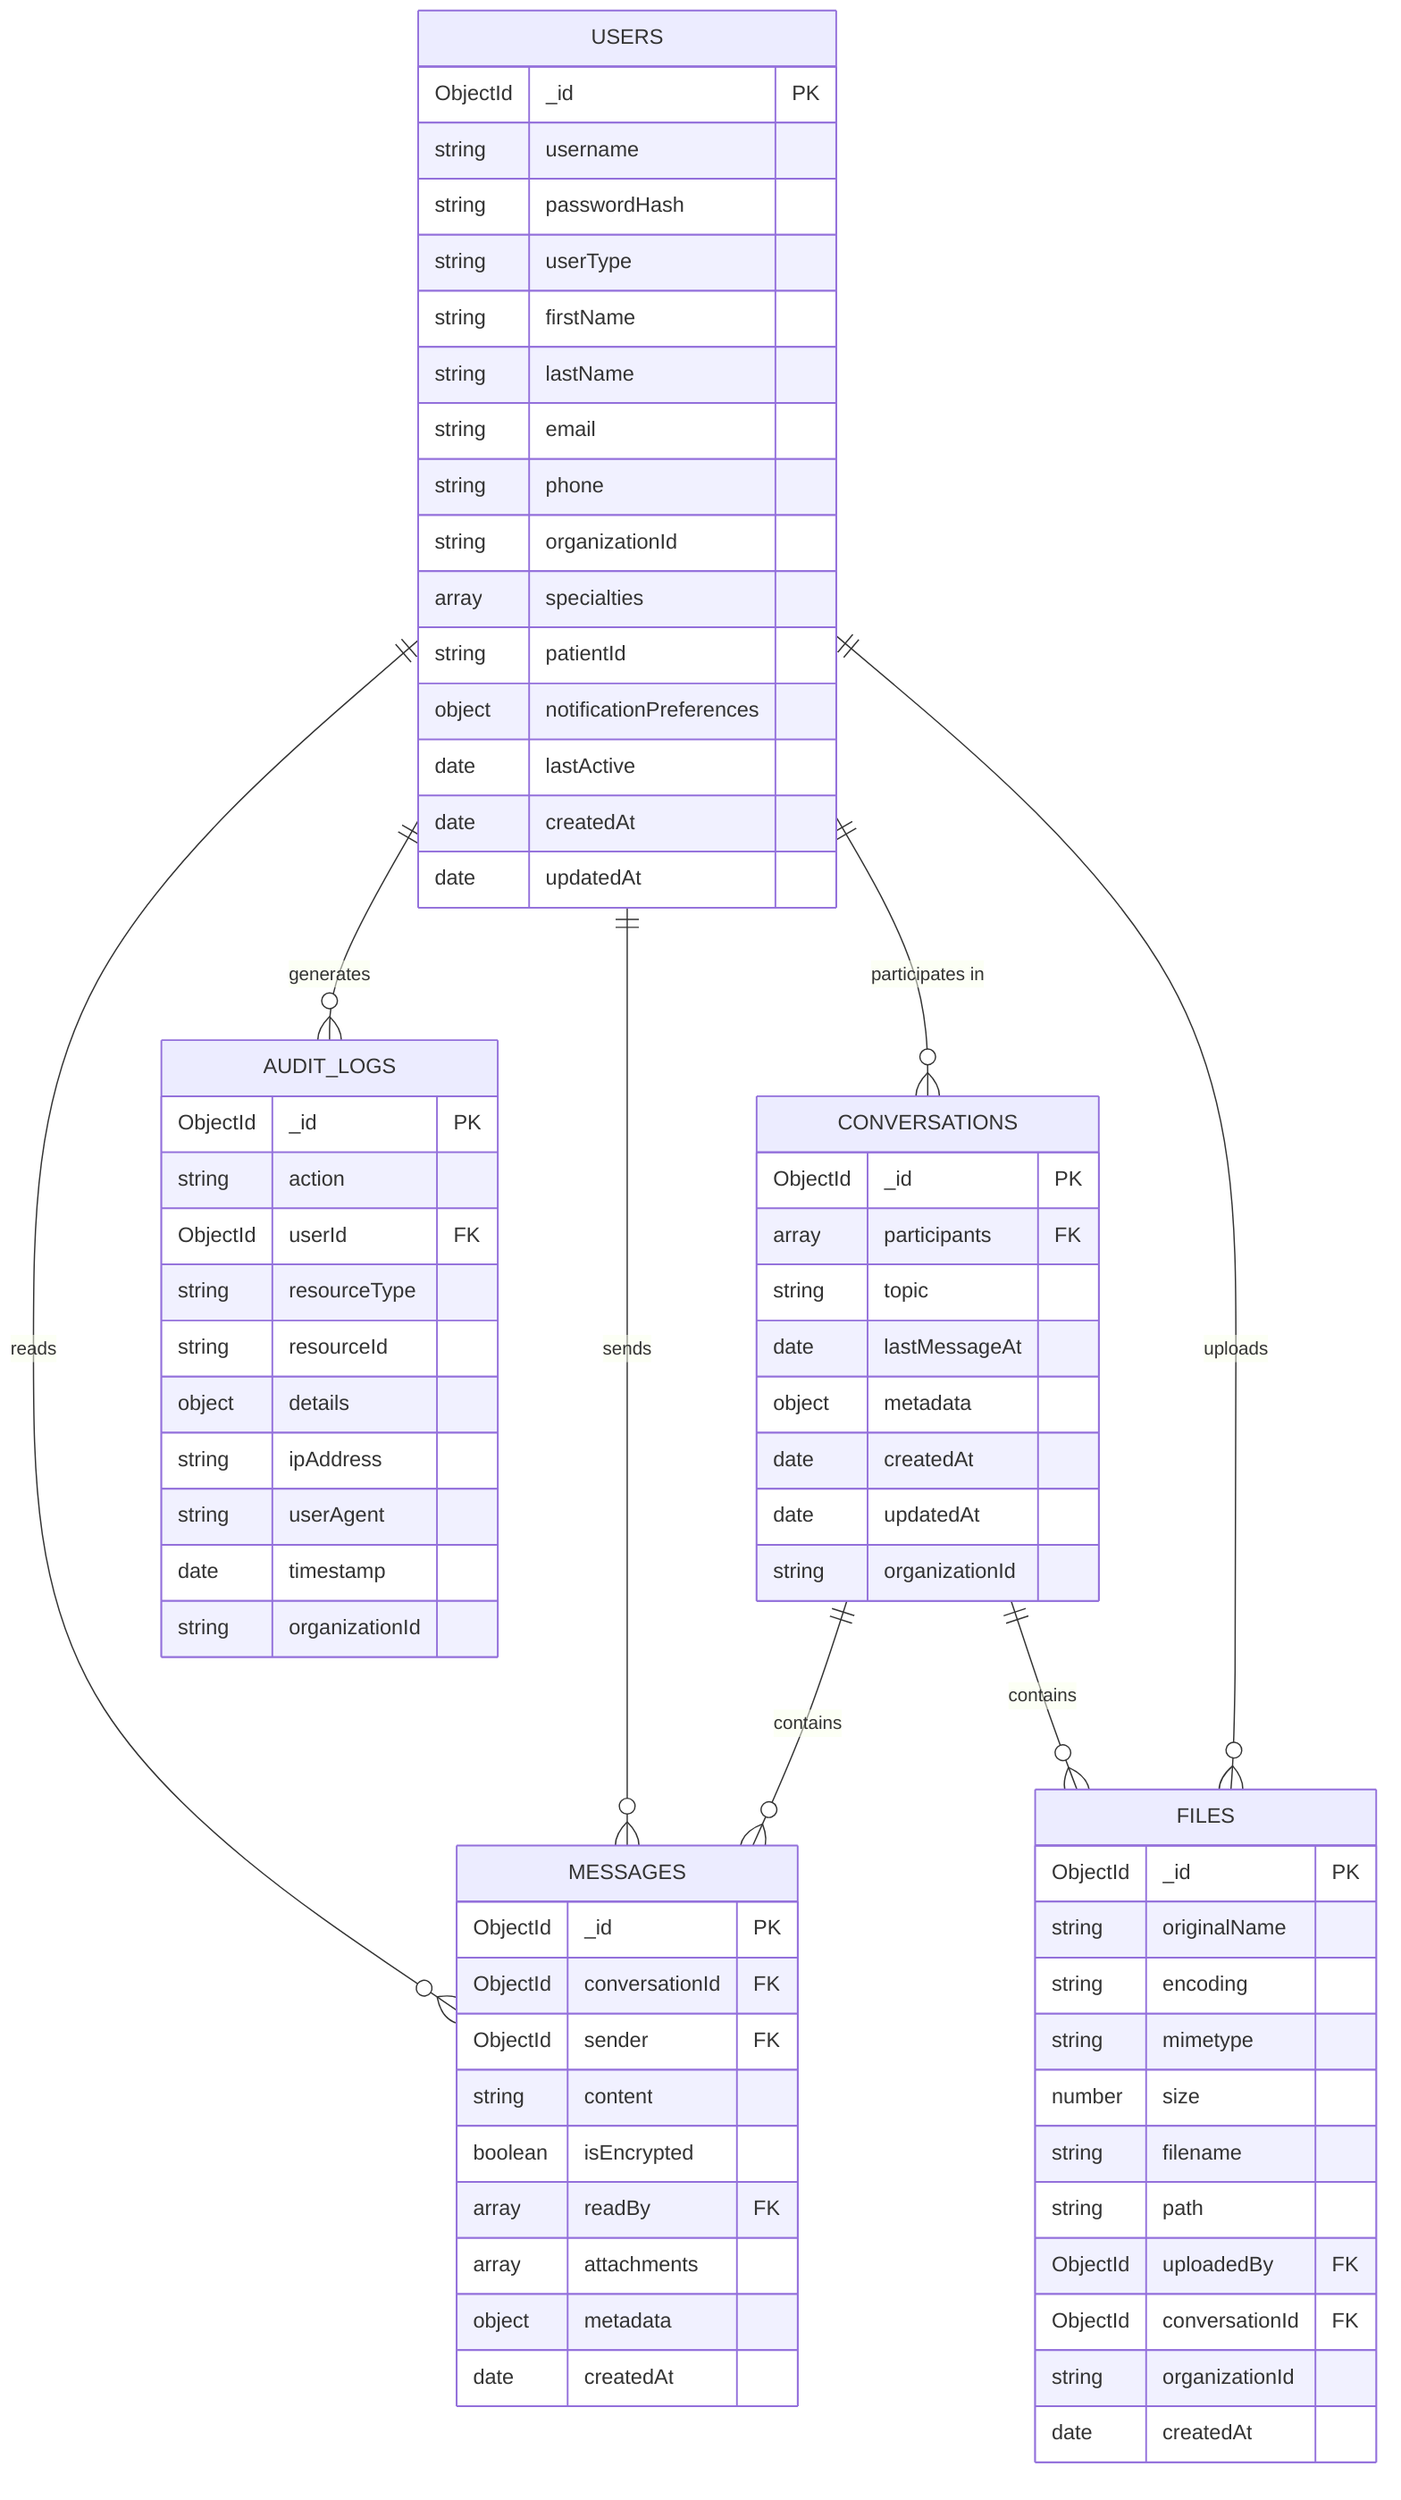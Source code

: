 erDiagram
    USERS {
        ObjectId _id PK
        string username
        string passwordHash
        string userType
        string firstName
        string lastName
        string email
        string phone
        string organizationId
        array specialties
        string patientId
        object notificationPreferences
        date lastActive
        date createdAt
        date updatedAt
    }
    
    CONVERSATIONS {
        ObjectId _id PK
        array participants FK
        string topic
        date lastMessageAt
        object metadata
        date createdAt
        date updatedAt
        string organizationId
    }
    
    MESSAGES {
        ObjectId _id PK
        ObjectId conversationId FK
        ObjectId sender FK
        string content
        boolean isEncrypted
        array readBy FK
        array attachments
        object metadata
        date createdAt
    }
    
    FILES {
        ObjectId _id PK
        string originalName
        string encoding
        string mimetype
        number size
        string filename
        string path
        ObjectId uploadedBy FK
        ObjectId conversationId FK
        string organizationId
        date createdAt
    }
    
    AUDIT_LOGS {
        ObjectId _id PK
        string action
        ObjectId userId FK
        string resourceType
        string resourceId
        object details
        string ipAddress
        string userAgent
        date timestamp
        string organizationId
    }
    
    USERS ||--o{ CONVERSATIONS : "participates in"
    CONVERSATIONS ||--o{ MESSAGES : "contains"
    USERS ||--o{ MESSAGES : "sends"
    USERS ||--o{ MESSAGES : "reads"
    USERS ||--o{ FILES : "uploads"
    CONVERSATIONS ||--o{ FILES : "contains"
    USERS ||--o{ AUDIT_LOGS : "generates"